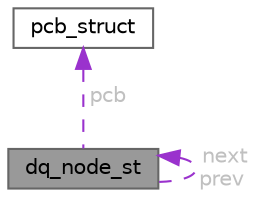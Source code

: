 digraph "dq_node_st"
{
 // LATEX_PDF_SIZE
  bgcolor="transparent";
  edge [fontname=Helvetica,fontsize=10,labelfontname=Helvetica,labelfontsize=10];
  node [fontname=Helvetica,fontsize=10,shape=box,height=0.2,width=0.4];
  Node1 [id="Node000001",label="dq_node_st",height=0.2,width=0.4,color="gray40", fillcolor="grey60", style="filled", fontcolor="black",tooltip="Structure representing a node in a doubly-linked deque."];
  Node2 -> Node1 [id="edge3_Node000001_Node000002",dir="back",color="darkorchid3",style="dashed",tooltip=" ",label=" pcb",fontcolor="grey" ];
  Node2 [id="Node000002",label="pcb_struct",height=0.2,width=0.4,color="gray40", fillcolor="white", style="filled",URL="$structpcb__struct.html",tooltip="Process Control Block (PCB) structure."];
  Node1 -> Node1 [id="edge4_Node000001_Node000001",dir="back",color="darkorchid3",style="dashed",tooltip=" ",label=" next\nprev",fontcolor="grey" ];
}
